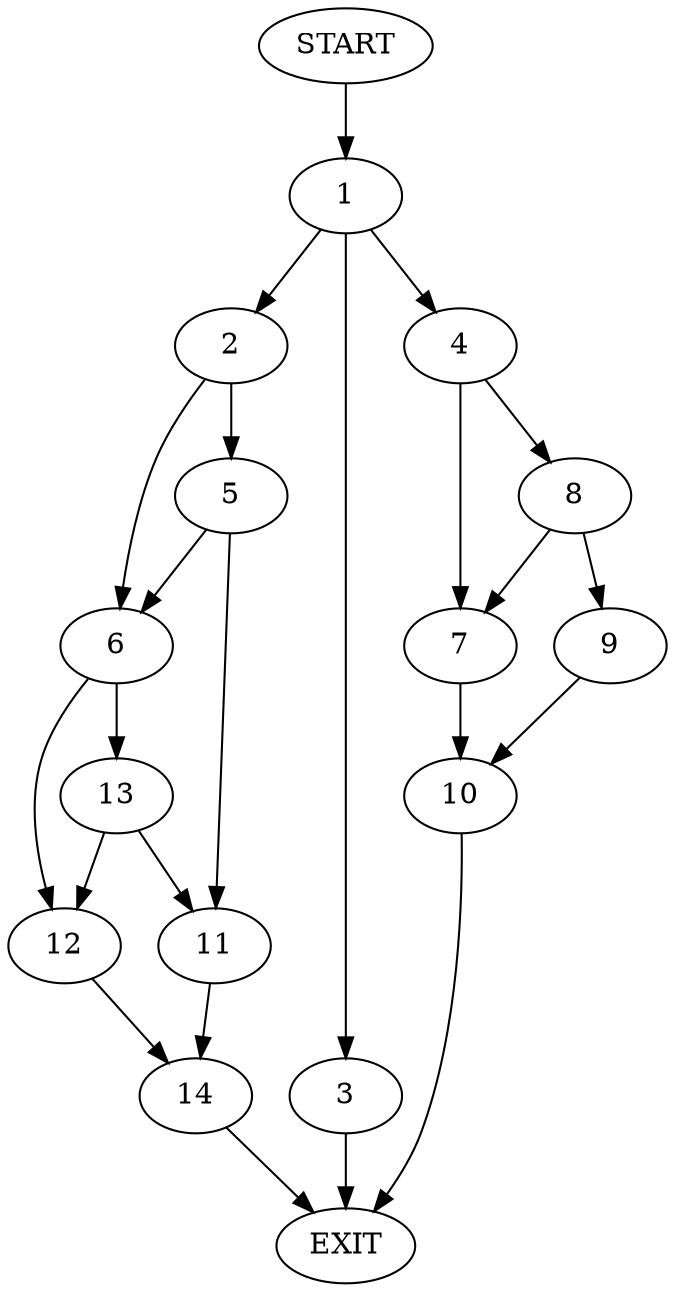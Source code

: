 digraph {
0 [label="START"]
15 [label="EXIT"]
0 -> 1
1 -> 2
1 -> 3
1 -> 4
2 -> 5
2 -> 6
4 -> 7
4 -> 8
3 -> 15
8 -> 7
8 -> 9
7 -> 10
9 -> 10
10 -> 15
5 -> 11
5 -> 6
6 -> 12
6 -> 13
11 -> 14
13 -> 11
13 -> 12
12 -> 14
14 -> 15
}
